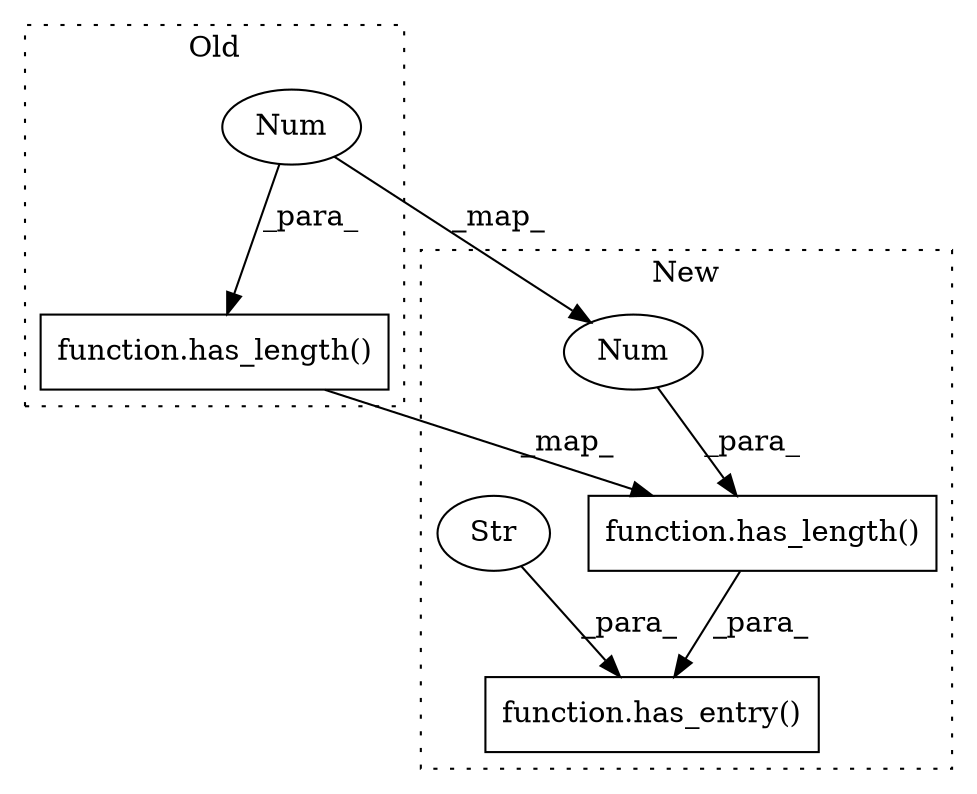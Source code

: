 digraph G {
subgraph cluster0 {
1 [label="function.has_length()" a="75" s="3059,3071" l="11,1" shape="box"];
3 [label="Num" a="76" s="3070" l="1" shape="ellipse"];
label = "Old";
style="dotted";
}
subgraph cluster1 {
2 [label="function.has_length()" a="75" s="3347,3359" l="11,1" shape="box"];
4 [label="Num" a="76" s="3358" l="1" shape="ellipse"];
5 [label="function.has_entry()" a="75" s="3329,3360" l="10,1" shape="box"];
6 [label="Str" a="66" s="3339" l="6" shape="ellipse"];
label = "New";
style="dotted";
}
1 -> 2 [label="_map_"];
2 -> 5 [label="_para_"];
3 -> 1 [label="_para_"];
3 -> 4 [label="_map_"];
4 -> 2 [label="_para_"];
6 -> 5 [label="_para_"];
}